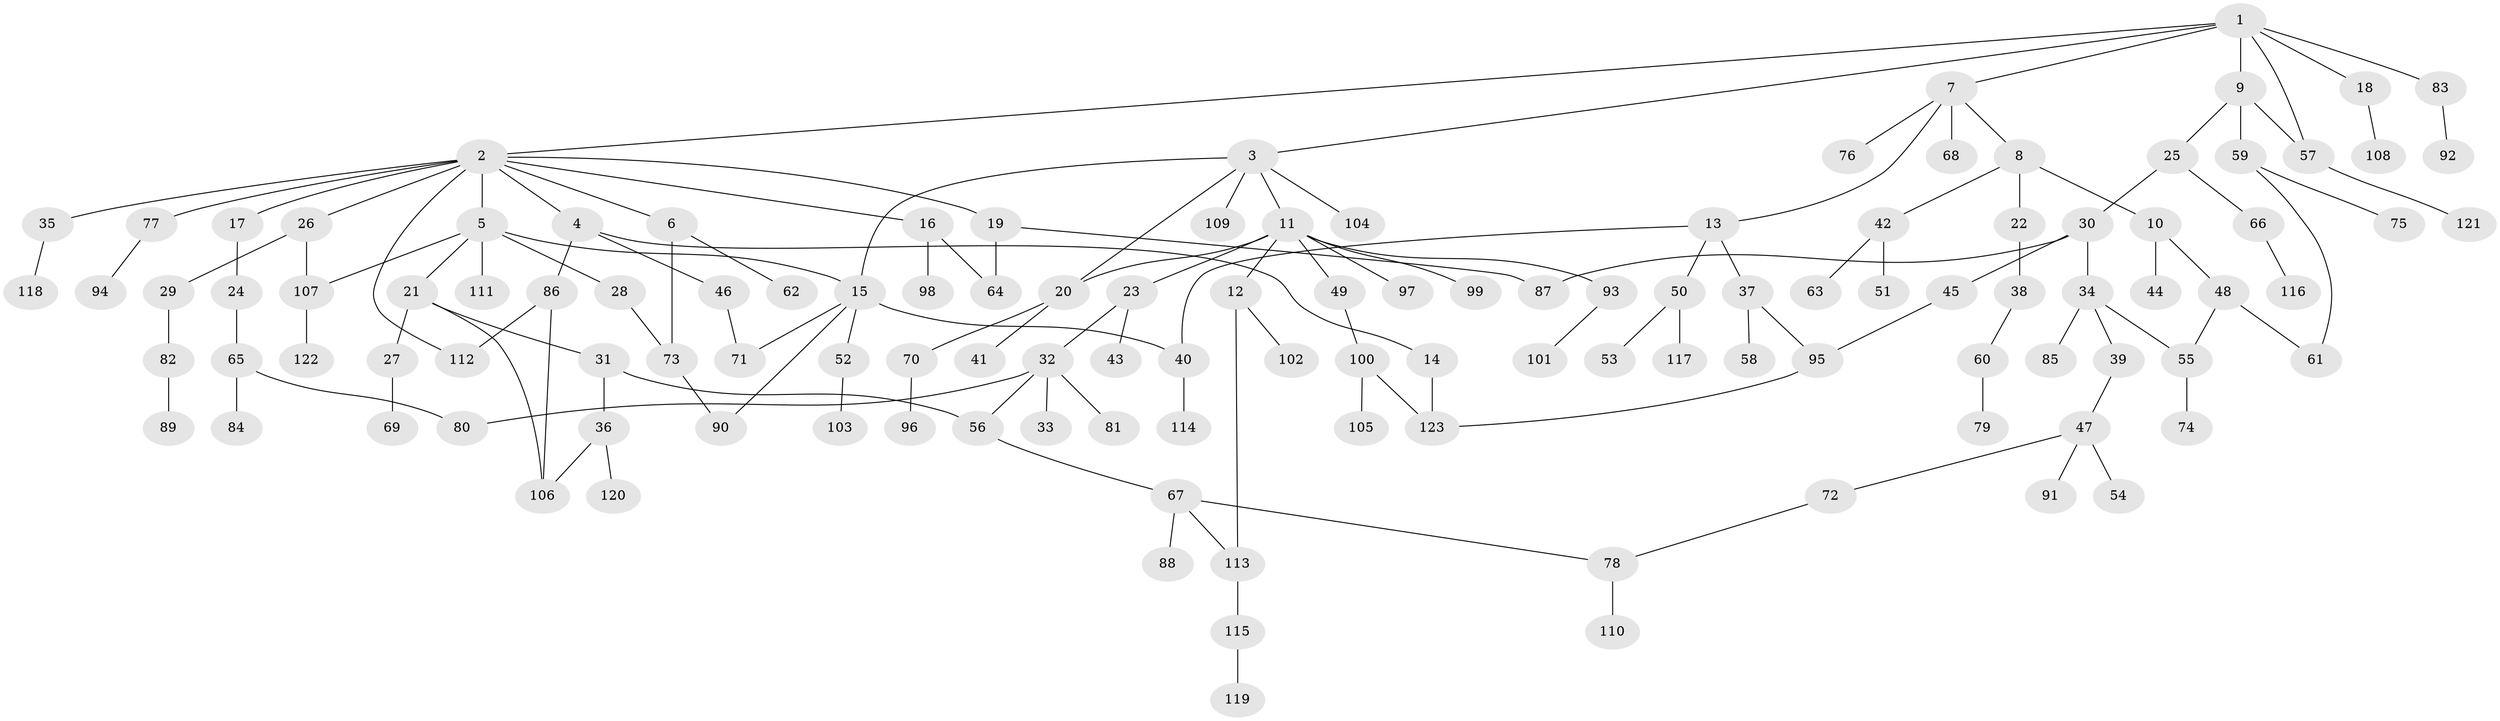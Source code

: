// coarse degree distribution, {6: 0.03488372093023256, 12: 0.011627906976744186, 11: 0.011627906976744186, 4: 0.10465116279069768, 5: 0.046511627906976744, 3: 0.13953488372093023, 2: 0.22093023255813954, 1: 0.43023255813953487}
// Generated by graph-tools (version 1.1) at 2025/51/02/27/25 19:51:41]
// undirected, 123 vertices, 144 edges
graph export_dot {
graph [start="1"]
  node [color=gray90,style=filled];
  1;
  2;
  3;
  4;
  5;
  6;
  7;
  8;
  9;
  10;
  11;
  12;
  13;
  14;
  15;
  16;
  17;
  18;
  19;
  20;
  21;
  22;
  23;
  24;
  25;
  26;
  27;
  28;
  29;
  30;
  31;
  32;
  33;
  34;
  35;
  36;
  37;
  38;
  39;
  40;
  41;
  42;
  43;
  44;
  45;
  46;
  47;
  48;
  49;
  50;
  51;
  52;
  53;
  54;
  55;
  56;
  57;
  58;
  59;
  60;
  61;
  62;
  63;
  64;
  65;
  66;
  67;
  68;
  69;
  70;
  71;
  72;
  73;
  74;
  75;
  76;
  77;
  78;
  79;
  80;
  81;
  82;
  83;
  84;
  85;
  86;
  87;
  88;
  89;
  90;
  91;
  92;
  93;
  94;
  95;
  96;
  97;
  98;
  99;
  100;
  101;
  102;
  103;
  104;
  105;
  106;
  107;
  108;
  109;
  110;
  111;
  112;
  113;
  114;
  115;
  116;
  117;
  118;
  119;
  120;
  121;
  122;
  123;
  1 -- 2;
  1 -- 3;
  1 -- 7;
  1 -- 9;
  1 -- 18;
  1 -- 83;
  1 -- 57;
  2 -- 4;
  2 -- 5;
  2 -- 6;
  2 -- 16;
  2 -- 17;
  2 -- 19;
  2 -- 26;
  2 -- 35;
  2 -- 77;
  2 -- 112;
  3 -- 11;
  3 -- 104;
  3 -- 109;
  3 -- 20;
  3 -- 15;
  4 -- 14;
  4 -- 46;
  4 -- 86;
  5 -- 15;
  5 -- 21;
  5 -- 28;
  5 -- 111;
  5 -- 107;
  6 -- 62;
  6 -- 73;
  7 -- 8;
  7 -- 13;
  7 -- 68;
  7 -- 76;
  8 -- 10;
  8 -- 22;
  8 -- 42;
  9 -- 25;
  9 -- 57;
  9 -- 59;
  10 -- 44;
  10 -- 48;
  11 -- 12;
  11 -- 20;
  11 -- 23;
  11 -- 49;
  11 -- 93;
  11 -- 97;
  11 -- 99;
  12 -- 102;
  12 -- 113;
  13 -- 37;
  13 -- 50;
  13 -- 40;
  14 -- 123;
  15 -- 40;
  15 -- 52;
  15 -- 71;
  15 -- 90;
  16 -- 98;
  16 -- 64;
  17 -- 24;
  18 -- 108;
  19 -- 64;
  19 -- 87;
  20 -- 41;
  20 -- 70;
  21 -- 27;
  21 -- 31;
  21 -- 106;
  22 -- 38;
  23 -- 32;
  23 -- 43;
  24 -- 65;
  25 -- 30;
  25 -- 66;
  26 -- 29;
  26 -- 107;
  27 -- 69;
  28 -- 73;
  29 -- 82;
  30 -- 34;
  30 -- 45;
  30 -- 87;
  31 -- 36;
  31 -- 56;
  32 -- 33;
  32 -- 56;
  32 -- 81;
  32 -- 80;
  34 -- 39;
  34 -- 85;
  34 -- 55;
  35 -- 118;
  36 -- 120;
  36 -- 106;
  37 -- 58;
  37 -- 95;
  38 -- 60;
  39 -- 47;
  40 -- 114;
  42 -- 51;
  42 -- 63;
  45 -- 95;
  46 -- 71;
  47 -- 54;
  47 -- 72;
  47 -- 91;
  48 -- 55;
  48 -- 61;
  49 -- 100;
  50 -- 53;
  50 -- 117;
  52 -- 103;
  55 -- 74;
  56 -- 67;
  57 -- 121;
  59 -- 61;
  59 -- 75;
  60 -- 79;
  65 -- 80;
  65 -- 84;
  66 -- 116;
  67 -- 88;
  67 -- 113;
  67 -- 78;
  70 -- 96;
  72 -- 78;
  73 -- 90;
  77 -- 94;
  78 -- 110;
  82 -- 89;
  83 -- 92;
  86 -- 106;
  86 -- 112;
  93 -- 101;
  95 -- 123;
  100 -- 105;
  100 -- 123;
  107 -- 122;
  113 -- 115;
  115 -- 119;
}
